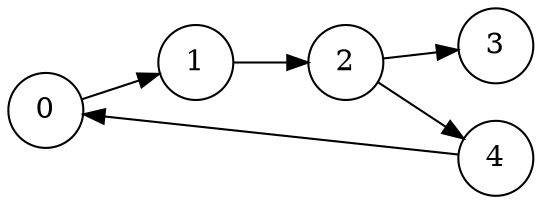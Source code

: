 digraph G {
  rankdir=LR;
  node [shape=circle];
 0 
 0 -> 1 
 1 
 1 -> 2 
 2 
 2 -> 3 
 2 -> 4 
 3 
 4 
 4 -> 0 
 }
